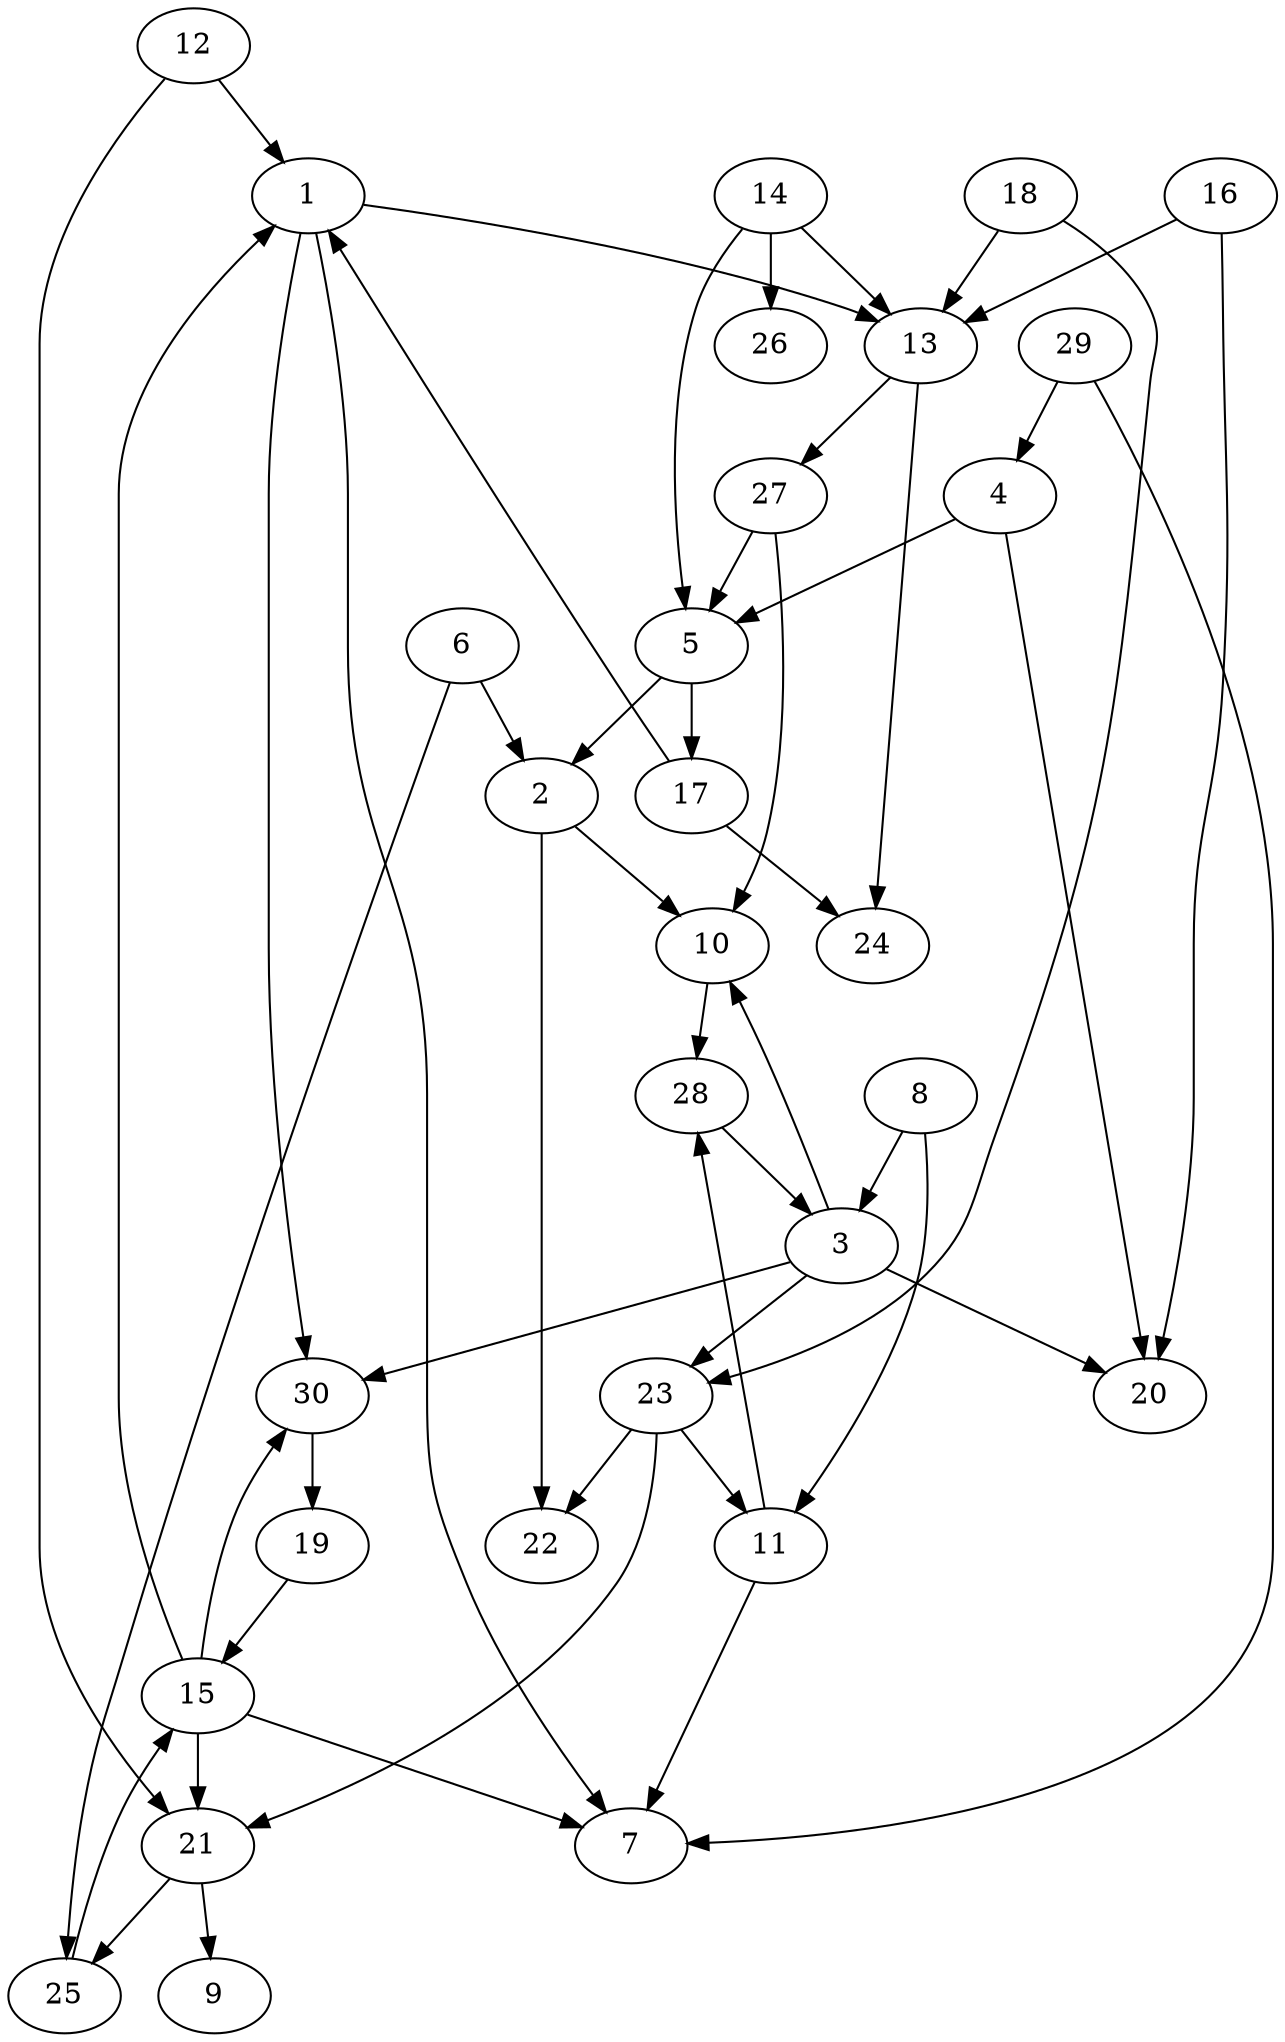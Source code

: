 digraph sample {
1 -> 7;
1 -> 13;
1 -> 30;
2 -> 10;
2 -> 22;
3 -> 10;
3 -> 20;
3 -> 23;
3 -> 30;
4 -> 5;
4 -> 20;
5 -> 2;
5 -> 17;
6 -> 2;
6 -> 25;
8 -> 3;
8 -> 11;
10 -> 28;
11 -> 7;
11 -> 28;
12 -> 1;
12 -> 21;
13 -> 24;
13 -> 27;
14 -> 5;
14 -> 13;
14 -> 26;
15 -> 1;
15 -> 7;
15 -> 21;
15 -> 30;
16 -> 13;
16 -> 20;
17 -> 1;
17 -> 24;
18 -> 13;
18 -> 23;
19 -> 15;
21 -> 9;
21 -> 25;
23 -> 11;
23 -> 21;
23 -> 22;
25 -> 15;
27 -> 5;
27 -> 10;
28 -> 3;
29 -> 4;
29 -> 7;
30 -> 19;
}